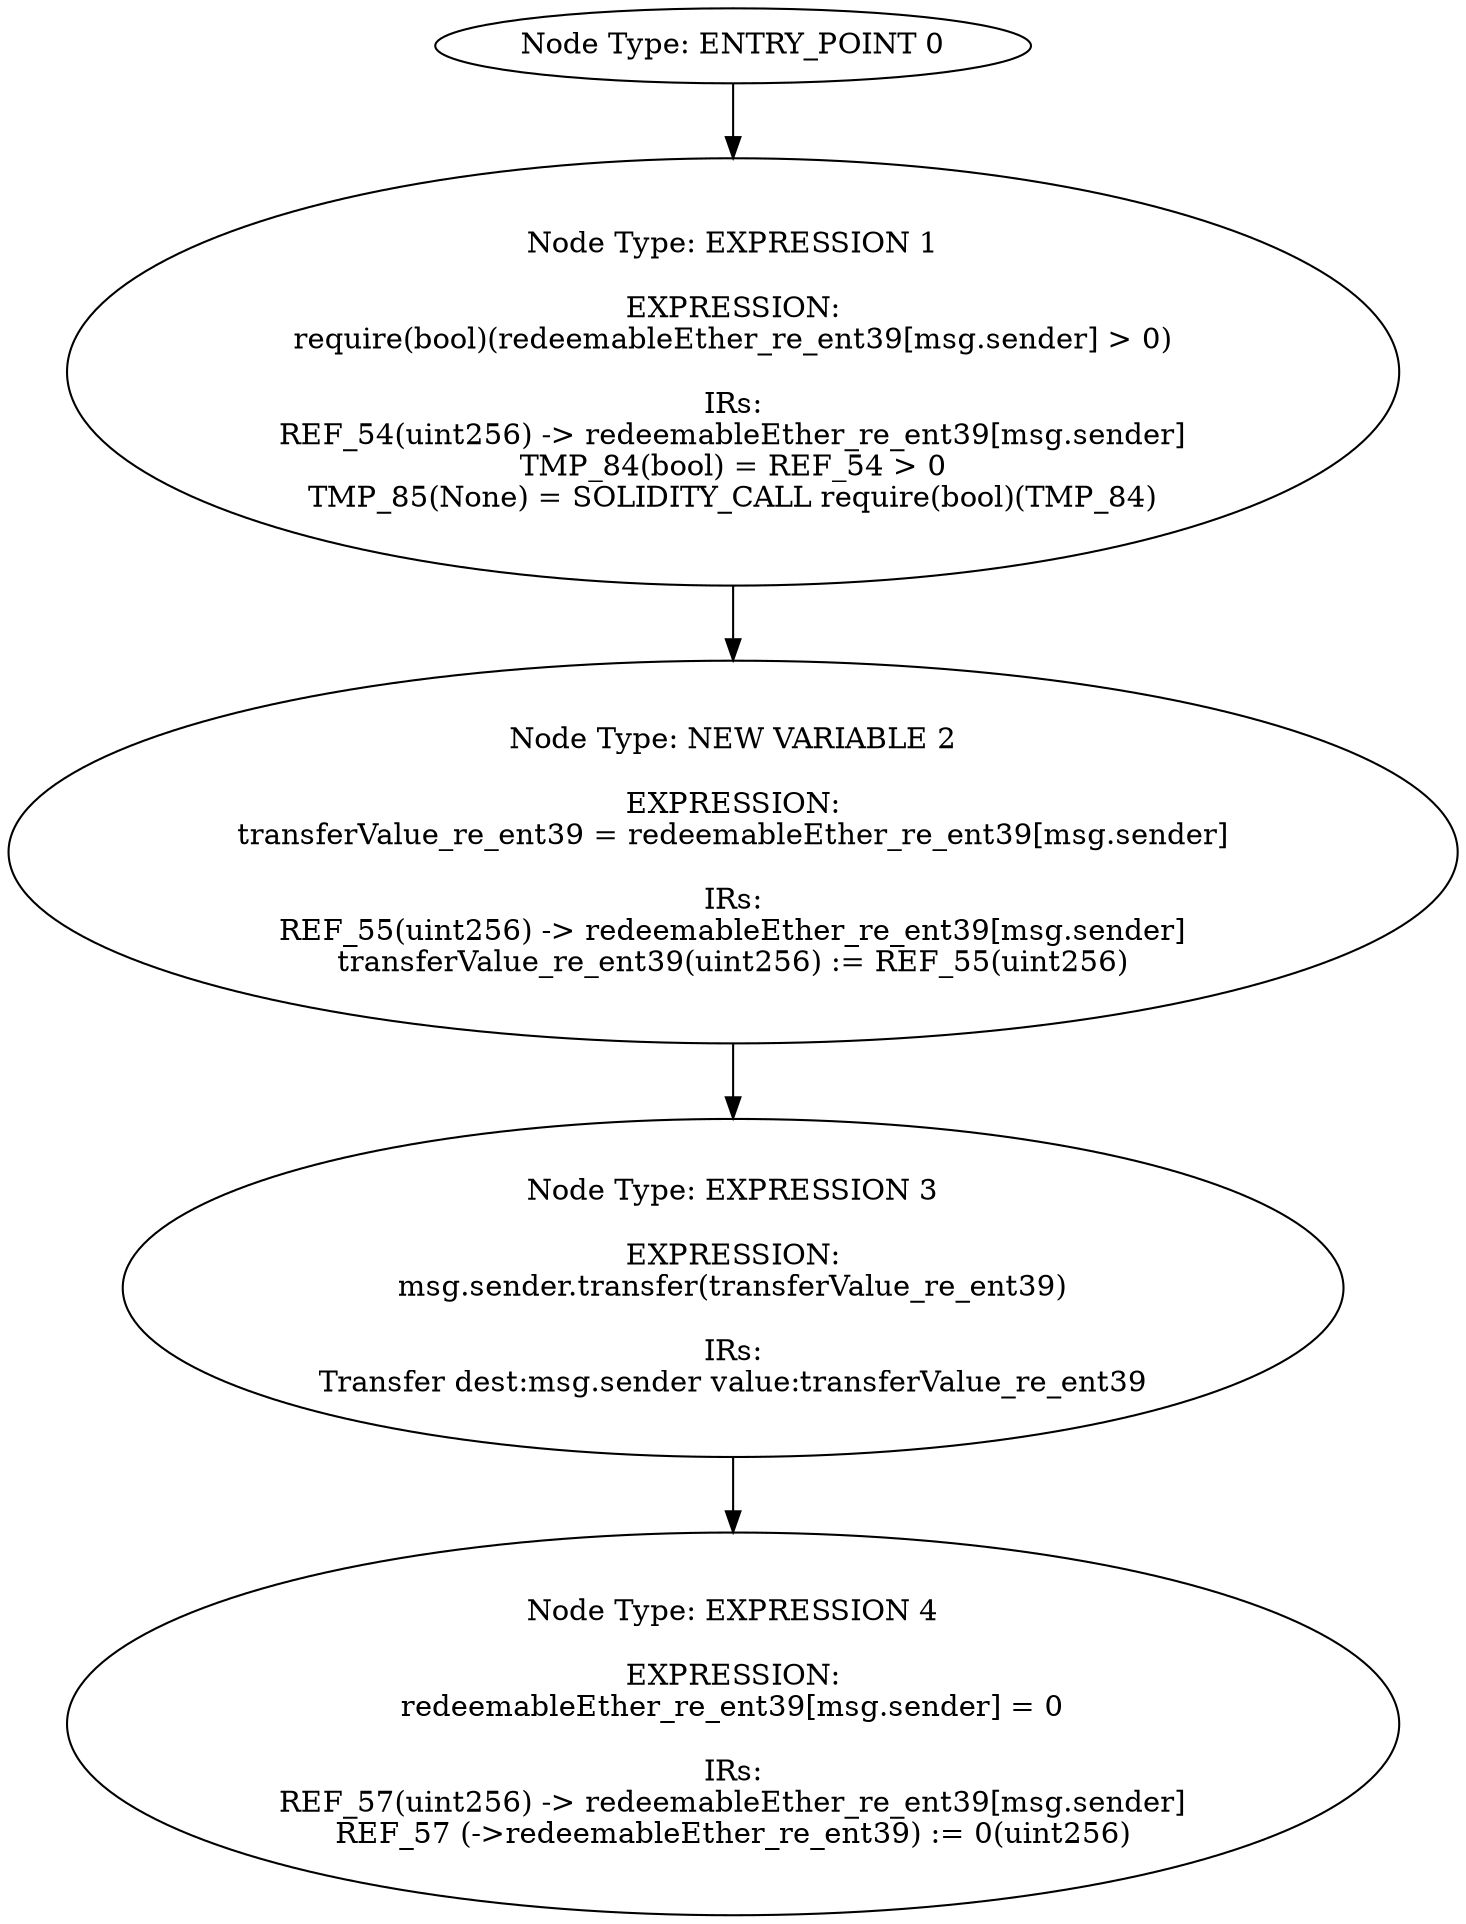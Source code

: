 digraph{
0[label="Node Type: ENTRY_POINT 0
"];
0->1;
1[label="Node Type: EXPRESSION 1

EXPRESSION:
require(bool)(redeemableEther_re_ent39[msg.sender] > 0)

IRs:
REF_54(uint256) -> redeemableEther_re_ent39[msg.sender]
TMP_84(bool) = REF_54 > 0
TMP_85(None) = SOLIDITY_CALL require(bool)(TMP_84)"];
1->2;
2[label="Node Type: NEW VARIABLE 2

EXPRESSION:
transferValue_re_ent39 = redeemableEther_re_ent39[msg.sender]

IRs:
REF_55(uint256) -> redeemableEther_re_ent39[msg.sender]
transferValue_re_ent39(uint256) := REF_55(uint256)"];
2->3;
3[label="Node Type: EXPRESSION 3

EXPRESSION:
msg.sender.transfer(transferValue_re_ent39)

IRs:
Transfer dest:msg.sender value:transferValue_re_ent39"];
3->4;
4[label="Node Type: EXPRESSION 4

EXPRESSION:
redeemableEther_re_ent39[msg.sender] = 0

IRs:
REF_57(uint256) -> redeemableEther_re_ent39[msg.sender]
REF_57 (->redeemableEther_re_ent39) := 0(uint256)"];
}
